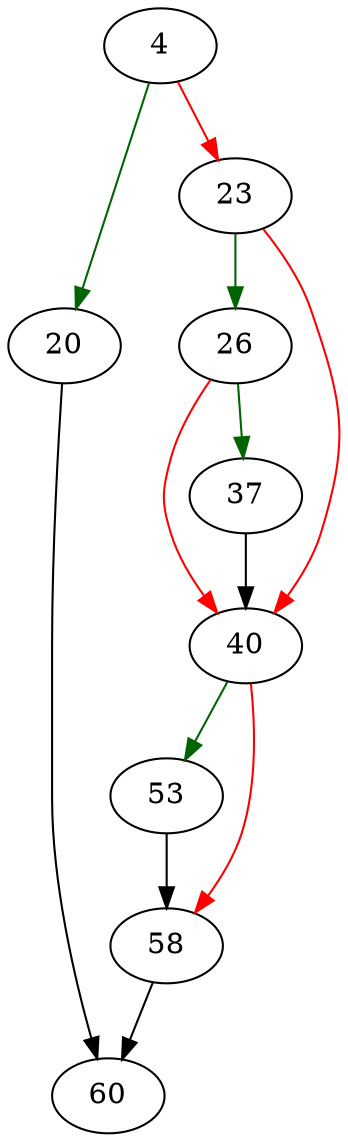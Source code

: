 strict digraph "sqlite3ExprFunction" {
	// Node definitions.
	4 [entry=true];
	20;
	23;
	60;
	26;
	40;
	37;
	53;
	58;

	// Edge definitions.
	4 -> 20 [
		color=darkgreen
		cond=true
	];
	4 -> 23 [
		color=red
		cond=false
	];
	20 -> 60;
	23 -> 26 [
		color=darkgreen
		cond=true
	];
	23 -> 40 [
		color=red
		cond=false
	];
	26 -> 40 [
		color=red
		cond=false
	];
	26 -> 37 [
		color=darkgreen
		cond=true
	];
	40 -> 53 [
		color=darkgreen
		cond=true
	];
	40 -> 58 [
		color=red
		cond=false
	];
	37 -> 40;
	53 -> 58;
	58 -> 60;
}